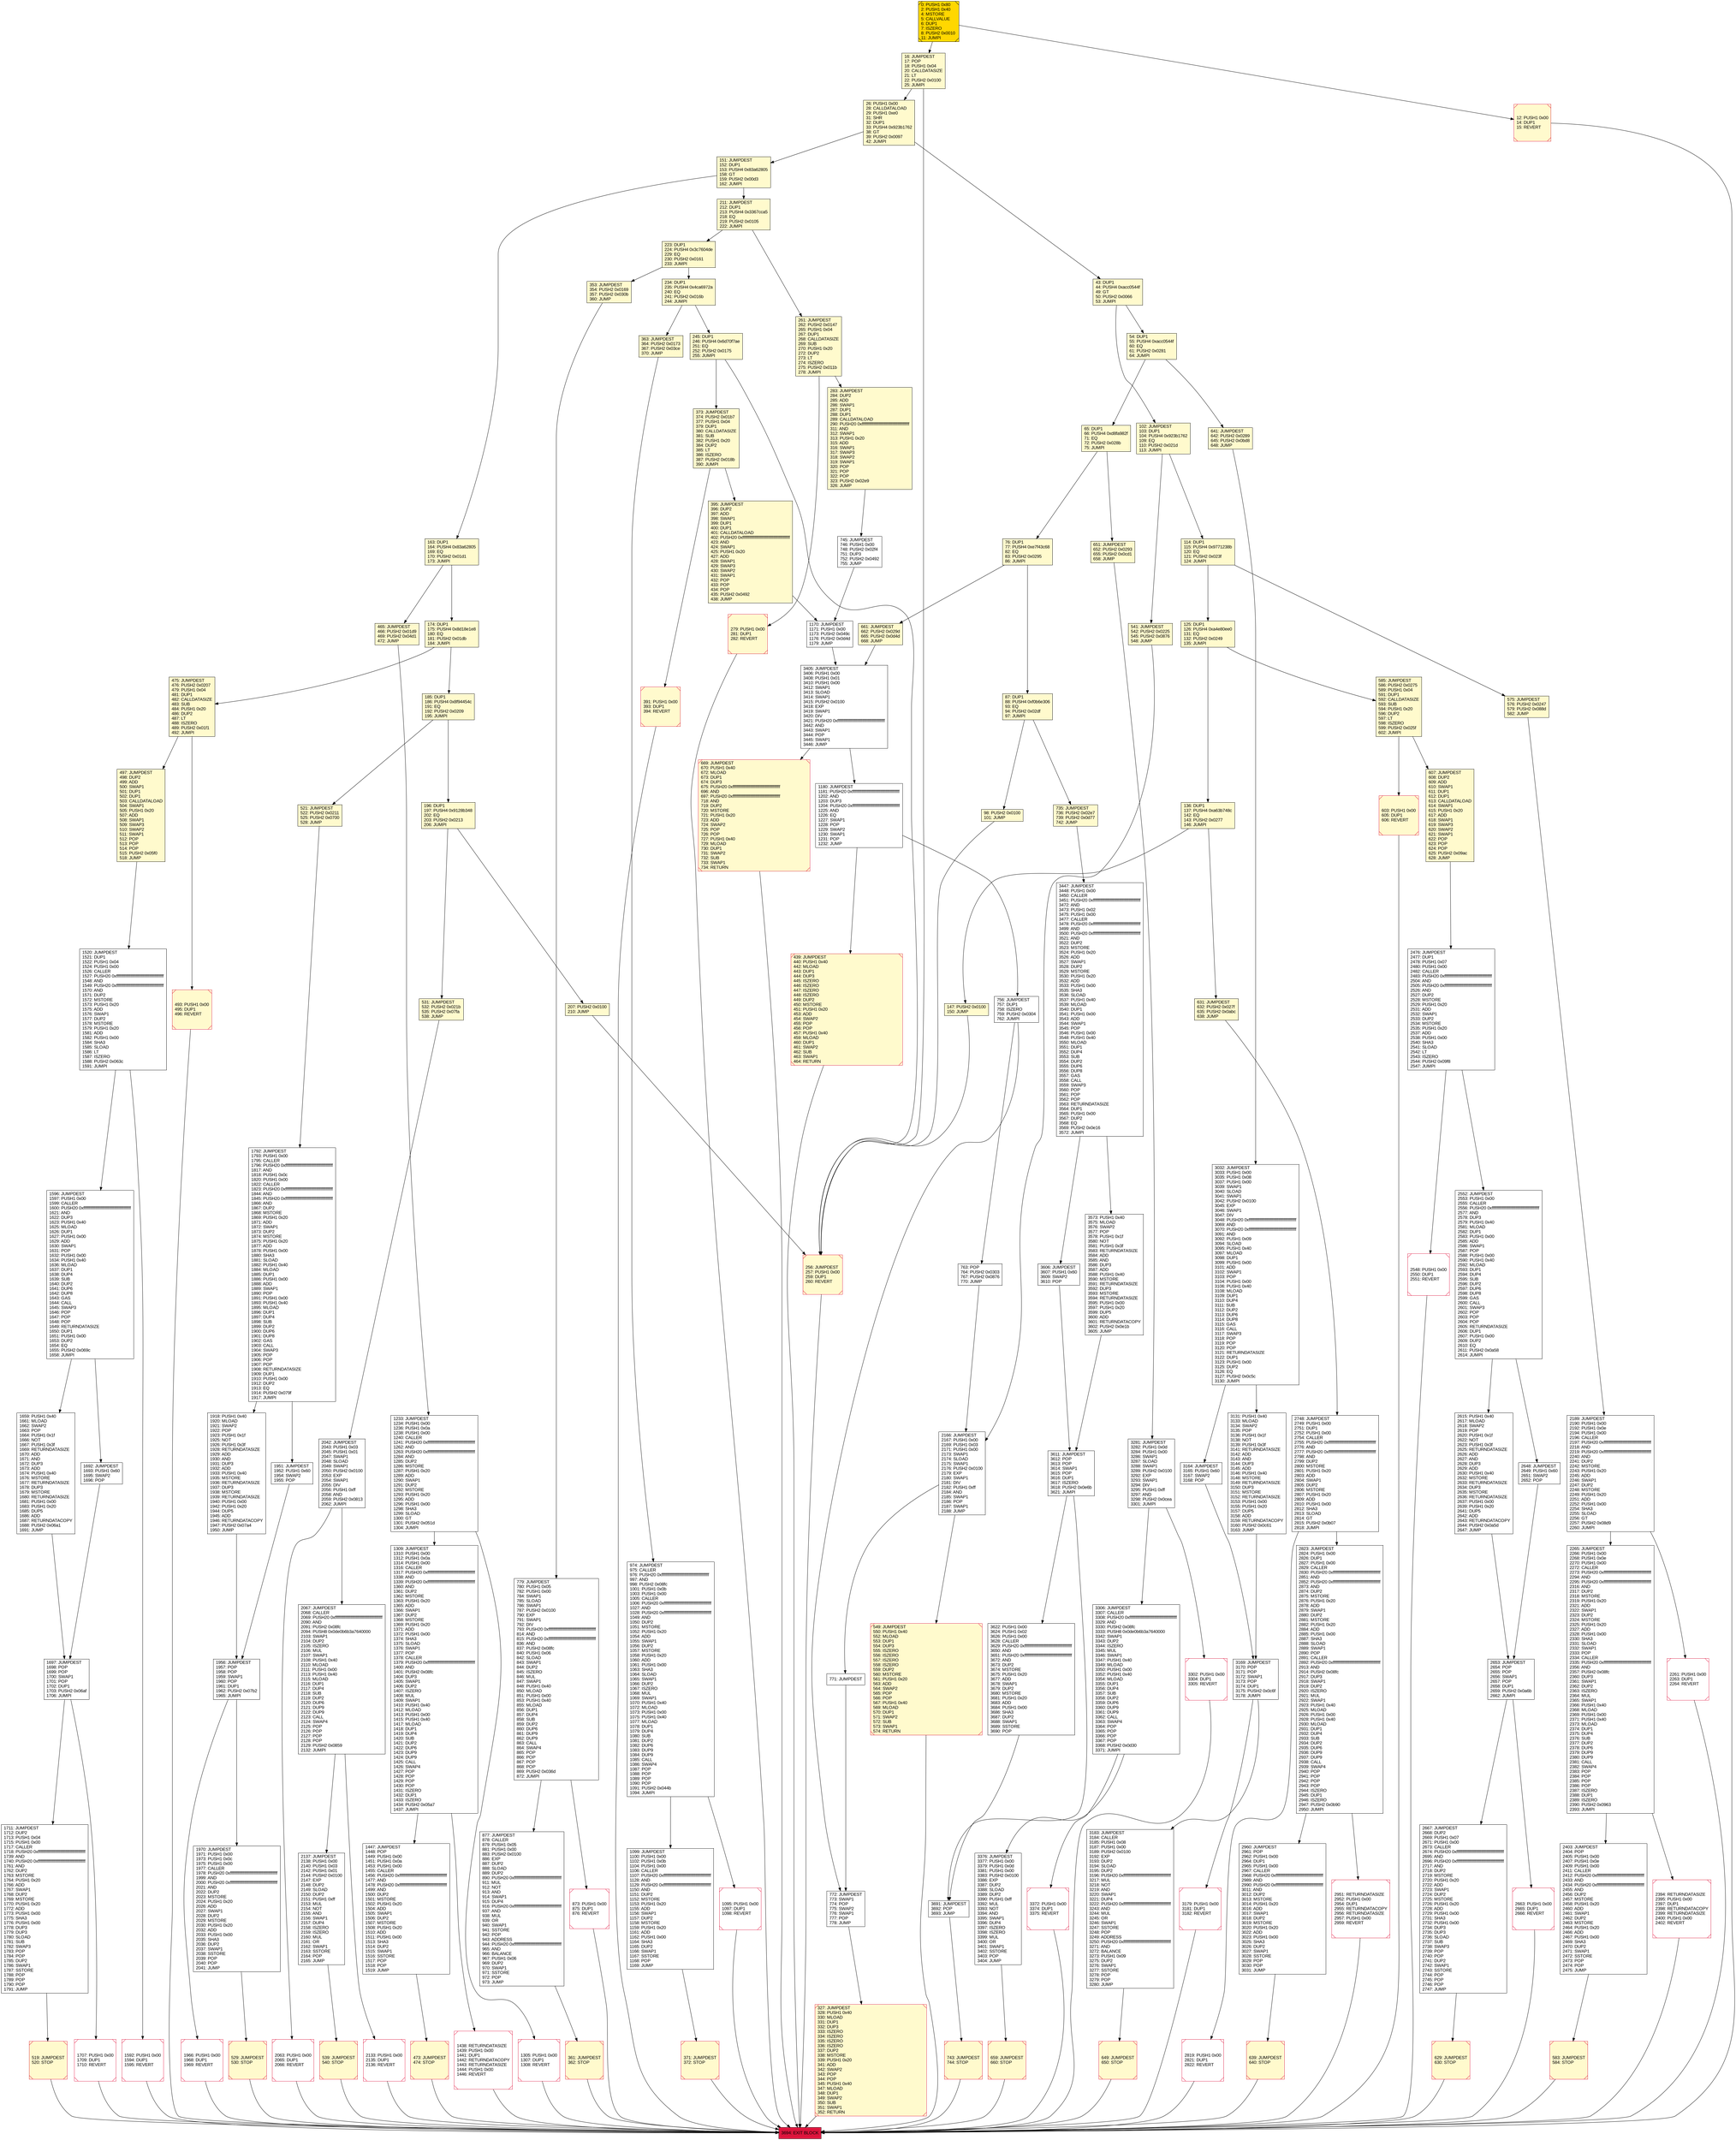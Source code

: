 digraph G {
bgcolor=transparent rankdir=UD;
node [shape=box style=filled color=black fillcolor=white fontname=arial fontcolor=black];
26 [label="26: PUSH1 0x00\l28: CALLDATALOAD\l29: PUSH1 0xe0\l31: SHR\l32: DUP1\l33: PUSH4 0x923b1762\l38: GT\l39: PUSH2 0x0097\l42: JUMPI\l" fillcolor=lemonchiffon ];
256 [label="256: JUMPDEST\l257: PUSH1 0x00\l259: DUP1\l260: REVERT\l" fillcolor=lemonchiffon shape=Msquare color=crimson ];
779 [label="779: JUMPDEST\l780: PUSH1 0x05\l782: PUSH1 0x00\l784: SWAP1\l785: SLOAD\l786: SWAP1\l787: PUSH2 0x0100\l790: EXP\l791: SWAP1\l792: DIV\l793: PUSH20 0xffffffffffffffffffffffffffffffffffffffff\l814: AND\l815: PUSH20 0xffffffffffffffffffffffffffffffffffffffff\l836: AND\l837: PUSH2 0x08fc\l840: PUSH1 0x06\l842: SLOAD\l843: SWAP1\l844: DUP2\l845: ISZERO\l846: MUL\l847: SWAP1\l848: PUSH1 0x40\l850: MLOAD\l851: PUSH1 0x00\l853: PUSH1 0x40\l855: MLOAD\l856: DUP1\l857: DUP4\l858: SUB\l859: DUP2\l860: DUP6\l861: DUP9\l862: DUP9\l863: CALL\l864: SWAP4\l865: POP\l866: POP\l867: POP\l868: POP\l869: PUSH2 0x036d\l872: JUMPI\l" ];
659 [label="659: JUMPDEST\l660: STOP\l" fillcolor=lemonchiffon shape=Msquare color=crimson ];
223 [label="223: DUP1\l224: PUSH4 0x3c7604de\l229: EQ\l230: PUSH2 0x0161\l233: JUMPI\l" fillcolor=lemonchiffon ];
1707 [label="1707: PUSH1 0x00\l1709: DUP1\l1710: REVERT\l" shape=Msquare color=crimson ];
1447 [label="1447: JUMPDEST\l1448: POP\l1449: PUSH1 0x00\l1451: PUSH1 0x0a\l1453: PUSH1 0x00\l1455: CALLER\l1456: PUSH20 0xffffffffffffffffffffffffffffffffffffffff\l1477: AND\l1478: PUSH20 0xffffffffffffffffffffffffffffffffffffffff\l1499: AND\l1500: DUP2\l1501: MSTORE\l1502: PUSH1 0x20\l1504: ADD\l1505: SWAP1\l1506: DUP2\l1507: MSTORE\l1508: PUSH1 0x20\l1510: ADD\l1511: PUSH1 0x00\l1513: SHA3\l1514: DUP2\l1515: SWAP1\l1516: SSTORE\l1517: POP\l1518: POP\l1519: JUMP\l" ];
76 [label="76: DUP1\l77: PUSH4 0xe7f43c68\l82: EQ\l83: PUSH2 0x0295\l86: JUMPI\l" fillcolor=lemonchiffon ];
363 [label="363: JUMPDEST\l364: PUSH2 0x0173\l367: PUSH2 0x03ce\l370: JUMP\l" fillcolor=lemonchiffon ];
1792 [label="1792: JUMPDEST\l1793: PUSH1 0x00\l1795: CALLER\l1796: PUSH20 0xffffffffffffffffffffffffffffffffffffffff\l1817: AND\l1818: PUSH1 0x0c\l1820: PUSH1 0x00\l1822: CALLER\l1823: PUSH20 0xffffffffffffffffffffffffffffffffffffffff\l1844: AND\l1845: PUSH20 0xffffffffffffffffffffffffffffffffffffffff\l1866: AND\l1867: DUP2\l1868: MSTORE\l1869: PUSH1 0x20\l1871: ADD\l1872: SWAP1\l1873: DUP2\l1874: MSTORE\l1875: PUSH1 0x20\l1877: ADD\l1878: PUSH1 0x00\l1880: SHA3\l1881: SLOAD\l1882: PUSH1 0x40\l1884: MLOAD\l1885: DUP1\l1886: PUSH1 0x00\l1888: ADD\l1889: SWAP1\l1890: POP\l1891: PUSH1 0x00\l1893: PUSH1 0x40\l1895: MLOAD\l1896: DUP1\l1897: DUP4\l1898: SUB\l1899: DUP2\l1900: DUP6\l1901: DUP8\l1902: GAS\l1903: CALL\l1904: SWAP3\l1905: POP\l1906: POP\l1907: POP\l1908: RETURNDATASIZE\l1909: DUP1\l1910: PUSH1 0x00\l1912: DUP2\l1913: EQ\l1914: PUSH2 0x079f\l1917: JUMPI\l" ];
1966 [label="1966: PUSH1 0x00\l1968: DUP1\l1969: REVERT\l" shape=Msquare color=crimson ];
207 [label="207: PUSH2 0x0100\l210: JUMP\l" fillcolor=lemonchiffon ];
1697 [label="1697: JUMPDEST\l1698: POP\l1699: POP\l1700: SWAP1\l1701: POP\l1702: DUP1\l1703: PUSH2 0x06af\l1706: JUMPI\l" ];
974 [label="974: JUMPDEST\l975: CALLER\l976: PUSH20 0xffffffffffffffffffffffffffffffffffffffff\l997: AND\l998: PUSH2 0x08fc\l1001: PUSH1 0x0b\l1003: PUSH1 0x00\l1005: CALLER\l1006: PUSH20 0xffffffffffffffffffffffffffffffffffffffff\l1027: AND\l1028: PUSH20 0xffffffffffffffffffffffffffffffffffffffff\l1049: AND\l1050: DUP2\l1051: MSTORE\l1052: PUSH1 0x20\l1054: ADD\l1055: SWAP1\l1056: DUP2\l1057: MSTORE\l1058: PUSH1 0x20\l1060: ADD\l1061: PUSH1 0x00\l1063: SHA3\l1064: SLOAD\l1065: SWAP1\l1066: DUP2\l1067: ISZERO\l1068: MUL\l1069: SWAP1\l1070: PUSH1 0x40\l1072: MLOAD\l1073: PUSH1 0x00\l1075: PUSH1 0x40\l1077: MLOAD\l1078: DUP1\l1079: DUP4\l1080: SUB\l1081: DUP2\l1082: DUP6\l1083: DUP9\l1084: DUP9\l1085: CALL\l1086: SWAP4\l1087: POP\l1088: POP\l1089: POP\l1090: POP\l1091: PUSH2 0x044b\l1094: JUMPI\l" ];
395 [label="395: JUMPDEST\l396: DUP2\l397: ADD\l398: SWAP1\l399: DUP1\l400: DUP1\l401: CALLDATALOAD\l402: PUSH20 0xffffffffffffffffffffffffffffffffffffffff\l423: AND\l424: SWAP1\l425: PUSH1 0x20\l427: ADD\l428: SWAP1\l429: SWAP3\l430: SWAP2\l431: SWAP1\l432: POP\l433: POP\l434: POP\l435: PUSH2 0x0492\l438: JUMP\l" fillcolor=lemonchiffon ];
2067 [label="2067: JUMPDEST\l2068: CALLER\l2069: PUSH20 0xffffffffffffffffffffffffffffffffffffffff\l2090: AND\l2091: PUSH2 0x08fc\l2094: PUSH8 0x0de0b6b3a7640000\l2103: SWAP1\l2104: DUP2\l2105: ISZERO\l2106: MUL\l2107: SWAP1\l2108: PUSH1 0x40\l2110: MLOAD\l2111: PUSH1 0x00\l2113: PUSH1 0x40\l2115: MLOAD\l2116: DUP1\l2117: DUP4\l2118: SUB\l2119: DUP2\l2120: DUP6\l2121: DUP9\l2122: DUP9\l2123: CALL\l2124: SWAP4\l2125: POP\l2126: POP\l2127: POP\l2128: POP\l2129: PUSH2 0x0859\l2132: JUMPI\l" ];
0 [label="0: PUSH1 0x80\l2: PUSH1 0x40\l4: MSTORE\l5: CALLVALUE\l6: DUP1\l7: ISZERO\l8: PUSH2 0x0010\l11: JUMPI\l" fillcolor=lemonchiffon shape=Msquare fillcolor=gold ];
549 [label="549: JUMPDEST\l550: PUSH1 0x40\l552: MLOAD\l553: DUP1\l554: DUP3\l555: ISZERO\l556: ISZERO\l557: ISZERO\l558: ISZERO\l559: DUP2\l560: MSTORE\l561: PUSH1 0x20\l563: ADD\l564: SWAP2\l565: POP\l566: POP\l567: PUSH1 0x40\l569: MLOAD\l570: DUP1\l571: SWAP2\l572: SUB\l573: SWAP1\l574: RETURN\l" fillcolor=lemonchiffon shape=Msquare color=crimson ];
1918 [label="1918: PUSH1 0x40\l1920: MLOAD\l1921: SWAP2\l1922: POP\l1923: PUSH1 0x1f\l1925: NOT\l1926: PUSH1 0x3f\l1928: RETURNDATASIZE\l1929: ADD\l1930: AND\l1931: DUP3\l1932: ADD\l1933: PUSH1 0x40\l1935: MSTORE\l1936: RETURNDATASIZE\l1937: DUP3\l1938: MSTORE\l1939: RETURNDATASIZE\l1940: PUSH1 0x00\l1942: PUSH1 0x20\l1944: DUP5\l1945: ADD\l1946: RETURNDATACOPY\l1947: PUSH2 0x07a4\l1950: JUMP\l" ];
211 [label="211: JUMPDEST\l212: DUP1\l213: PUSH4 0x3367cca5\l218: EQ\l219: PUSH2 0x0105\l222: JUMPI\l" fillcolor=lemonchiffon ];
649 [label="649: JUMPDEST\l650: STOP\l" fillcolor=lemonchiffon shape=Msquare color=crimson ];
1951 [label="1951: JUMPDEST\l1952: PUSH1 0x60\l1954: SWAP2\l1955: POP\l" ];
1170 [label="1170: JUMPDEST\l1171: PUSH1 0x00\l1173: PUSH2 0x049c\l1176: PUSH2 0x0d4d\l1179: JUMP\l" ];
1692 [label="1692: JUMPDEST\l1693: PUSH1 0x60\l1695: SWAP2\l1696: POP\l" ];
3183 [label="3183: JUMPDEST\l3184: CALLER\l3185: PUSH1 0x08\l3187: PUSH1 0x00\l3189: PUSH2 0x0100\l3192: EXP\l3193: DUP2\l3194: SLOAD\l3195: DUP2\l3196: PUSH20 0xffffffffffffffffffffffffffffffffffffffff\l3217: MUL\l3218: NOT\l3219: AND\l3220: SWAP1\l3221: DUP4\l3222: PUSH20 0xffffffffffffffffffffffffffffffffffffffff\l3243: AND\l3244: MUL\l3245: OR\l3246: SWAP1\l3247: SSTORE\l3248: POP\l3249: ADDRESS\l3250: PUSH20 0xffffffffffffffffffffffffffffffffffffffff\l3271: AND\l3272: BALANCE\l3273: PUSH1 0x09\l3275: DUP2\l3276: SWAP1\l3277: SSTORE\l3278: POP\l3279: POP\l3280: JUMP\l" ];
125 [label="125: DUP1\l126: PUSH4 0xa4e80ee0\l131: EQ\l132: PUSH2 0x0249\l135: JUMPI\l" fillcolor=lemonchiffon ];
391 [label="391: PUSH1 0x00\l393: DUP1\l394: REVERT\l" fillcolor=lemonchiffon shape=Msquare color=crimson ];
136 [label="136: DUP1\l137: PUSH4 0xa63b748c\l142: EQ\l143: PUSH2 0x0277\l146: JUMPI\l" fillcolor=lemonchiffon ];
3573 [label="3573: PUSH1 0x40\l3575: MLOAD\l3576: SWAP2\l3577: POP\l3578: PUSH1 0x1f\l3580: NOT\l3581: PUSH1 0x3f\l3583: RETURNDATASIZE\l3584: ADD\l3585: AND\l3586: DUP3\l3587: ADD\l3588: PUSH1 0x40\l3590: MSTORE\l3591: RETURNDATASIZE\l3592: DUP3\l3593: MSTORE\l3594: RETURNDATASIZE\l3595: PUSH1 0x00\l3597: PUSH1 0x20\l3599: DUP5\l3600: ADD\l3601: RETURNDATACOPY\l3602: PUSH2 0x0e1b\l3605: JUMP\l" ];
3032 [label="3032: JUMPDEST\l3033: PUSH1 0x00\l3035: PUSH1 0x08\l3037: PUSH1 0x00\l3039: SWAP1\l3040: SLOAD\l3041: SWAP1\l3042: PUSH2 0x0100\l3045: EXP\l3046: SWAP1\l3047: DIV\l3048: PUSH20 0xffffffffffffffffffffffffffffffffffffffff\l3069: AND\l3070: PUSH20 0xffffffffffffffffffffffffffffffffffffffff\l3091: AND\l3092: PUSH1 0x09\l3094: SLOAD\l3095: PUSH1 0x40\l3097: MLOAD\l3098: DUP1\l3099: PUSH1 0x00\l3101: ADD\l3102: SWAP1\l3103: POP\l3104: PUSH1 0x00\l3106: PUSH1 0x40\l3108: MLOAD\l3109: DUP1\l3110: DUP4\l3111: SUB\l3112: DUP2\l3113: DUP6\l3114: DUP8\l3115: GAS\l3116: CALL\l3117: SWAP3\l3118: POP\l3119: POP\l3120: POP\l3121: RETURNDATASIZE\l3122: DUP1\l3123: PUSH1 0x00\l3125: DUP2\l3126: EQ\l3127: PUSH2 0x0c5c\l3130: JUMPI\l" ];
234 [label="234: DUP1\l235: PUSH4 0x4ca6972a\l240: EQ\l241: PUSH2 0x016b\l244: JUMPI\l" fillcolor=lemonchiffon ];
2748 [label="2748: JUMPDEST\l2749: PUSH1 0x00\l2751: DUP1\l2752: PUSH1 0x00\l2754: CALLER\l2755: PUSH20 0xffffffffffffffffffffffffffffffffffffffff\l2776: AND\l2777: PUSH20 0xffffffffffffffffffffffffffffffffffffffff\l2798: AND\l2799: DUP2\l2800: MSTORE\l2801: PUSH1 0x20\l2803: ADD\l2804: SWAP1\l2805: DUP2\l2806: MSTORE\l2807: PUSH1 0x20\l2809: ADD\l2810: PUSH1 0x00\l2812: SHA3\l2813: SLOAD\l2814: GT\l2815: PUSH2 0x0b07\l2818: JUMPI\l" ];
2189 [label="2189: JUMPDEST\l2190: PUSH1 0x00\l2192: PUSH1 0x0e\l2194: PUSH1 0x00\l2196: CALLER\l2197: PUSH20 0xffffffffffffffffffffffffffffffffffffffff\l2218: AND\l2219: PUSH20 0xffffffffffffffffffffffffffffffffffffffff\l2240: AND\l2241: DUP2\l2242: MSTORE\l2243: PUSH1 0x20\l2245: ADD\l2246: SWAP1\l2247: DUP2\l2248: MSTORE\l2249: PUSH1 0x20\l2251: ADD\l2252: PUSH1 0x00\l2254: SHA3\l2255: SLOAD\l2256: GT\l2257: PUSH2 0x08d9\l2260: JUMPI\l" ];
353 [label="353: JUMPDEST\l354: PUSH2 0x0169\l357: PUSH2 0x030b\l360: JUMP\l" fillcolor=lemonchiffon ];
877 [label="877: JUMPDEST\l878: CALLER\l879: PUSH1 0x05\l881: PUSH1 0x00\l883: PUSH2 0x0100\l886: EXP\l887: DUP2\l888: SLOAD\l889: DUP2\l890: PUSH20 0xffffffffffffffffffffffffffffffffffffffff\l911: MUL\l912: NOT\l913: AND\l914: SWAP1\l915: DUP4\l916: PUSH20 0xffffffffffffffffffffffffffffffffffffffff\l937: AND\l938: MUL\l939: OR\l940: SWAP1\l941: SSTORE\l942: POP\l943: ADDRESS\l944: PUSH20 0xffffffffffffffffffffffffffffffffffffffff\l965: AND\l966: BALANCE\l967: PUSH1 0x06\l969: DUP2\l970: SWAP1\l971: SSTORE\l972: POP\l973: JUMP\l" ];
2394 [label="2394: RETURNDATASIZE\l2395: PUSH1 0x00\l2397: DUP1\l2398: RETURNDATACOPY\l2399: RETURNDATASIZE\l2400: PUSH1 0x00\l2402: REVERT\l" shape=Msquare color=crimson ];
521 [label="521: JUMPDEST\l522: PUSH2 0x0211\l525: PUSH2 0x0700\l528: JUMP\l" fillcolor=lemonchiffon ];
1711 [label="1711: JUMPDEST\l1712: DUP2\l1713: PUSH1 0x04\l1715: PUSH1 0x00\l1717: CALLER\l1718: PUSH20 0xffffffffffffffffffffffffffffffffffffffff\l1739: AND\l1740: PUSH20 0xffffffffffffffffffffffffffffffffffffffff\l1761: AND\l1762: DUP2\l1763: MSTORE\l1764: PUSH1 0x20\l1766: ADD\l1767: SWAP1\l1768: DUP2\l1769: MSTORE\l1770: PUSH1 0x20\l1772: ADD\l1773: PUSH1 0x00\l1775: SHA3\l1776: PUSH1 0x00\l1778: DUP3\l1779: DUP3\l1780: SLOAD\l1781: SUB\l1782: SWAP3\l1783: POP\l1784: POP\l1785: DUP2\l1786: SWAP1\l1787: SSTORE\l1788: POP\l1789: POP\l1790: POP\l1791: JUMP\l" ];
3302 [label="3302: PUSH1 0x00\l3304: DUP1\l3305: REVERT\l" shape=Msquare color=crimson ];
1180 [label="1180: JUMPDEST\l1181: PUSH20 0xffffffffffffffffffffffffffffffffffffffff\l1202: AND\l1203: DUP3\l1204: PUSH20 0xffffffffffffffffffffffffffffffffffffffff\l1225: AND\l1226: EQ\l1227: SWAP1\l1228: POP\l1229: SWAP2\l1230: SWAP1\l1231: POP\l1232: JUMP\l" ];
475 [label="475: JUMPDEST\l476: PUSH2 0x0207\l479: PUSH1 0x04\l481: DUP1\l482: CALLDATASIZE\l483: SUB\l484: PUSH1 0x20\l486: DUP2\l487: LT\l488: ISZERO\l489: PUSH2 0x01f1\l492: JUMPI\l" fillcolor=lemonchiffon ];
1596 [label="1596: JUMPDEST\l1597: PUSH1 0x00\l1599: CALLER\l1600: PUSH20 0xffffffffffffffffffffffffffffffffffffffff\l1621: AND\l1622: DUP3\l1623: PUSH1 0x40\l1625: MLOAD\l1626: DUP1\l1627: PUSH1 0x00\l1629: ADD\l1630: SWAP1\l1631: POP\l1632: PUSH1 0x00\l1634: PUSH1 0x40\l1636: MLOAD\l1637: DUP1\l1638: DUP4\l1639: SUB\l1640: DUP2\l1641: DUP6\l1642: DUP8\l1643: GAS\l1644: CALL\l1645: SWAP3\l1646: POP\l1647: POP\l1648: POP\l1649: RETURNDATASIZE\l1650: DUP1\l1651: PUSH1 0x00\l1653: DUP2\l1654: EQ\l1655: PUSH2 0x069c\l1658: JUMPI\l" ];
2042 [label="2042: JUMPDEST\l2043: PUSH1 0x03\l2045: PUSH1 0x01\l2047: SWAP1\l2048: SLOAD\l2049: SWAP1\l2050: PUSH2 0x0100\l2053: EXP\l2054: SWAP1\l2055: DIV\l2056: PUSH1 0xff\l2058: AND\l2059: PUSH2 0x0813\l2062: JUMPI\l" ];
1956 [label="1956: JUMPDEST\l1957: POP\l1958: POP\l1959: SWAP1\l1960: POP\l1961: DUP1\l1962: PUSH2 0x07b2\l1965: JUMPI\l" ];
147 [label="147: PUSH2 0x0100\l150: JUMP\l" fillcolor=lemonchiffon ];
493 [label="493: PUSH1 0x00\l495: DUP1\l496: REVERT\l" fillcolor=lemonchiffon shape=Msquare color=crimson ];
3691 [label="3691: JUMPDEST\l3692: POP\l3693: JUMP\l" ];
585 [label="585: JUMPDEST\l586: PUSH2 0x0275\l589: PUSH1 0x04\l591: DUP1\l592: CALLDATASIZE\l593: SUB\l594: PUSH1 0x20\l596: DUP2\l597: LT\l598: ISZERO\l599: PUSH2 0x025f\l602: JUMPI\l" fillcolor=lemonchiffon ];
473 [label="473: JUMPDEST\l474: STOP\l" fillcolor=lemonchiffon shape=Msquare color=crimson ];
1659 [label="1659: PUSH1 0x40\l1661: MLOAD\l1662: SWAP2\l1663: POP\l1664: PUSH1 0x1f\l1666: NOT\l1667: PUSH1 0x3f\l1669: RETURNDATASIZE\l1670: ADD\l1671: AND\l1672: DUP3\l1673: ADD\l1674: PUSH1 0x40\l1676: MSTORE\l1677: RETURNDATASIZE\l1678: DUP3\l1679: MSTORE\l1680: RETURNDATASIZE\l1681: PUSH1 0x00\l1683: PUSH1 0x20\l1685: DUP5\l1686: ADD\l1687: RETURNDATACOPY\l1688: PUSH2 0x06a1\l1691: JUMP\l" ];
531 [label="531: JUMPDEST\l532: PUSH2 0x021b\l535: PUSH2 0x07fa\l538: JUMP\l" fillcolor=lemonchiffon ];
2823 [label="2823: JUMPDEST\l2824: PUSH1 0x00\l2826: DUP1\l2827: PUSH1 0x00\l2829: CALLER\l2830: PUSH20 0xffffffffffffffffffffffffffffffffffffffff\l2851: AND\l2852: PUSH20 0xffffffffffffffffffffffffffffffffffffffff\l2873: AND\l2874: DUP2\l2875: MSTORE\l2876: PUSH1 0x20\l2878: ADD\l2879: SWAP1\l2880: DUP2\l2881: MSTORE\l2882: PUSH1 0x20\l2884: ADD\l2885: PUSH1 0x00\l2887: SHA3\l2888: SLOAD\l2889: SWAP1\l2890: POP\l2891: CALLER\l2892: PUSH20 0xffffffffffffffffffffffffffffffffffffffff\l2913: AND\l2914: PUSH2 0x08fc\l2917: DUP3\l2918: SWAP1\l2919: DUP2\l2920: ISZERO\l2921: MUL\l2922: SWAP1\l2923: PUSH1 0x40\l2925: MLOAD\l2926: PUSH1 0x00\l2928: PUSH1 0x40\l2930: MLOAD\l2931: DUP1\l2932: DUP4\l2933: SUB\l2934: DUP2\l2935: DUP6\l2936: DUP9\l2937: DUP9\l2938: CALL\l2939: SWAP4\l2940: POP\l2941: POP\l2942: POP\l2943: POP\l2944: ISZERO\l2945: DUP1\l2946: ISZERO\l2947: PUSH2 0x0b90\l2950: JUMPI\l" ];
651 [label="651: JUMPDEST\l652: PUSH2 0x0293\l655: PUSH2 0x0cd1\l658: JUMP\l" fillcolor=lemonchiffon ];
2548 [label="2548: PUSH1 0x00\l2550: DUP1\l2551: REVERT\l" shape=Msquare color=crimson ];
2552 [label="2552: JUMPDEST\l2553: PUSH1 0x00\l2555: CALLER\l2556: PUSH20 0xffffffffffffffffffffffffffffffffffffffff\l2577: AND\l2578: DUP3\l2579: PUSH1 0x40\l2581: MLOAD\l2582: DUP1\l2583: PUSH1 0x00\l2585: ADD\l2586: SWAP1\l2587: POP\l2588: PUSH1 0x00\l2590: PUSH1 0x40\l2592: MLOAD\l2593: DUP1\l2594: DUP4\l2595: SUB\l2596: DUP2\l2597: DUP6\l2598: DUP8\l2599: GAS\l2600: CALL\l2601: SWAP3\l2602: POP\l2603: POP\l2604: POP\l2605: RETURNDATASIZE\l2606: DUP1\l2607: PUSH1 0x00\l2609: DUP2\l2610: EQ\l2611: PUSH2 0x0a58\l2614: JUMPI\l" ];
3447 [label="3447: JUMPDEST\l3448: PUSH1 0x00\l3450: CALLER\l3451: PUSH20 0xffffffffffffffffffffffffffffffffffffffff\l3472: AND\l3473: PUSH1 0x02\l3475: PUSH1 0x00\l3477: CALLER\l3478: PUSH20 0xffffffffffffffffffffffffffffffffffffffff\l3499: AND\l3500: PUSH20 0xffffffffffffffffffffffffffffffffffffffff\l3521: AND\l3522: DUP2\l3523: MSTORE\l3524: PUSH1 0x20\l3526: ADD\l3527: SWAP1\l3528: DUP2\l3529: MSTORE\l3530: PUSH1 0x20\l3532: ADD\l3533: PUSH1 0x00\l3535: SHA3\l3536: SLOAD\l3537: PUSH1 0x40\l3539: MLOAD\l3540: DUP1\l3541: PUSH1 0x00\l3543: ADD\l3544: SWAP1\l3545: POP\l3546: PUSH1 0x00\l3548: PUSH1 0x40\l3550: MLOAD\l3551: DUP1\l3552: DUP4\l3553: SUB\l3554: DUP2\l3555: DUP6\l3556: DUP8\l3557: GAS\l3558: CALL\l3559: SWAP3\l3560: POP\l3561: POP\l3562: POP\l3563: RETURNDATASIZE\l3564: DUP1\l3565: PUSH1 0x00\l3567: DUP2\l3568: EQ\l3569: PUSH2 0x0e16\l3572: JUMPI\l" ];
185 [label="185: DUP1\l186: PUSH4 0x8f94454c\l191: EQ\l192: PUSH2 0x0209\l195: JUMPI\l" fillcolor=lemonchiffon ];
2960 [label="2960: JUMPDEST\l2961: POP\l2962: PUSH1 0x00\l2964: DUP1\l2965: PUSH1 0x00\l2967: CALLER\l2968: PUSH20 0xffffffffffffffffffffffffffffffffffffffff\l2989: AND\l2990: PUSH20 0xffffffffffffffffffffffffffffffffffffffff\l3011: AND\l3012: DUP2\l3013: MSTORE\l3014: PUSH1 0x20\l3016: ADD\l3017: SWAP1\l3018: DUP2\l3019: MSTORE\l3020: PUSH1 0x20\l3022: ADD\l3023: PUSH1 0x00\l3025: SHA3\l3026: DUP2\l3027: SWAP1\l3028: SSTORE\l3029: POP\l3030: POP\l3031: JUMP\l" ];
2265 [label="2265: JUMPDEST\l2266: PUSH1 0x00\l2268: PUSH1 0x0e\l2270: PUSH1 0x00\l2272: CALLER\l2273: PUSH20 0xffffffffffffffffffffffffffffffffffffffff\l2294: AND\l2295: PUSH20 0xffffffffffffffffffffffffffffffffffffffff\l2316: AND\l2317: DUP2\l2318: MSTORE\l2319: PUSH1 0x20\l2321: ADD\l2322: SWAP1\l2323: DUP2\l2324: MSTORE\l2325: PUSH1 0x20\l2327: ADD\l2328: PUSH1 0x00\l2330: SHA3\l2331: SLOAD\l2332: SWAP1\l2333: POP\l2334: CALLER\l2335: PUSH20 0xffffffffffffffffffffffffffffffffffffffff\l2356: AND\l2357: PUSH2 0x08fc\l2360: DUP3\l2361: SWAP1\l2362: DUP2\l2363: ISZERO\l2364: MUL\l2365: SWAP1\l2366: PUSH1 0x40\l2368: MLOAD\l2369: PUSH1 0x00\l2371: PUSH1 0x40\l2373: MLOAD\l2374: DUP1\l2375: DUP4\l2376: SUB\l2377: DUP2\l2378: DUP6\l2379: DUP9\l2380: DUP9\l2381: CALL\l2382: SWAP4\l2383: POP\l2384: POP\l2385: POP\l2386: POP\l2387: ISZERO\l2388: DUP1\l2389: ISZERO\l2390: PUSH2 0x0963\l2393: JUMPI\l" ];
3611 [label="3611: JUMPDEST\l3612: POP\l3613: POP\l3614: SWAP1\l3615: POP\l3616: DUP1\l3617: ISZERO\l3618: PUSH2 0x0e6b\l3621: JUMPI\l" ];
196 [label="196: DUP1\l197: PUSH4 0x9128b348\l202: EQ\l203: PUSH2 0x0213\l206: JUMPI\l" fillcolor=lemonchiffon ];
3169 [label="3169: JUMPDEST\l3170: POP\l3171: POP\l3172: SWAP1\l3173: POP\l3174: DUP1\l3175: PUSH2 0x0c6f\l3178: JUMPI\l" ];
3694 [label="3694: EXIT BLOCK\l" fillcolor=crimson ];
114 [label="114: DUP1\l115: PUSH4 0x9771238b\l120: EQ\l121: PUSH2 0x023f\l124: JUMPI\l" fillcolor=lemonchiffon ];
2653 [label="2653: JUMPDEST\l2654: POP\l2655: POP\l2656: SWAP1\l2657: POP\l2658: DUP1\l2659: PUSH2 0x0a6b\l2662: JUMPI\l" ];
2476 [label="2476: JUMPDEST\l2477: DUP1\l2478: PUSH1 0x07\l2480: PUSH1 0x00\l2482: CALLER\l2483: PUSH20 0xffffffffffffffffffffffffffffffffffffffff\l2504: AND\l2505: PUSH20 0xffffffffffffffffffffffffffffffffffffffff\l2526: AND\l2527: DUP2\l2528: MSTORE\l2529: PUSH1 0x20\l2531: ADD\l2532: SWAP1\l2533: DUP2\l2534: MSTORE\l2535: PUSH1 0x20\l2537: ADD\l2538: PUSH1 0x00\l2540: SHA3\l2541: SLOAD\l2542: LT\l2543: ISZERO\l2544: PUSH2 0x09f8\l2547: JUMPI\l" ];
743 [label="743: JUMPDEST\l744: STOP\l" fillcolor=lemonchiffon shape=Msquare color=crimson ];
283 [label="283: JUMPDEST\l284: DUP2\l285: ADD\l286: SWAP1\l287: DUP1\l288: DUP1\l289: CALLDATALOAD\l290: PUSH20 0xffffffffffffffffffffffffffffffffffffffff\l311: AND\l312: SWAP1\l313: PUSH1 0x20\l315: ADD\l316: SWAP1\l317: SWAP3\l318: SWAP2\l319: SWAP1\l320: POP\l321: POP\l322: POP\l323: PUSH2 0x02e9\l326: JUMP\l" fillcolor=lemonchiffon ];
2261 [label="2261: PUSH1 0x00\l2263: DUP1\l2264: REVERT\l" shape=Msquare color=crimson ];
2166 [label="2166: JUMPDEST\l2167: PUSH1 0x00\l2169: PUSH1 0x03\l2171: PUSH1 0x00\l2173: SWAP1\l2174: SLOAD\l2175: SWAP1\l2176: PUSH2 0x0100\l2179: EXP\l2180: SWAP1\l2181: DIV\l2182: PUSH1 0xff\l2184: AND\l2185: SWAP1\l2186: POP\l2187: SWAP1\l2188: JUMP\l" ];
735 [label="735: JUMPDEST\l736: PUSH2 0x02e7\l739: PUSH2 0x0d77\l742: JUMP\l" fillcolor=lemonchiffon ];
327 [label="327: JUMPDEST\l328: PUSH1 0x40\l330: MLOAD\l331: DUP1\l332: DUP3\l333: ISZERO\l334: ISZERO\l335: ISZERO\l336: ISZERO\l337: DUP2\l338: MSTORE\l339: PUSH1 0x20\l341: ADD\l342: SWAP2\l343: POP\l344: POP\l345: PUSH1 0x40\l347: MLOAD\l348: DUP1\l349: SWAP2\l350: SUB\l351: SWAP1\l352: RETURN\l" fillcolor=lemonchiffon shape=Msquare color=crimson ];
1233 [label="1233: JUMPDEST\l1234: PUSH1 0x00\l1236: PUSH1 0x0a\l1238: PUSH1 0x00\l1240: CALLER\l1241: PUSH20 0xffffffffffffffffffffffffffffffffffffffff\l1262: AND\l1263: PUSH20 0xffffffffffffffffffffffffffffffffffffffff\l1284: AND\l1285: DUP2\l1286: MSTORE\l1287: PUSH1 0x20\l1289: ADD\l1290: SWAP1\l1291: DUP2\l1292: MSTORE\l1293: PUSH1 0x20\l1295: ADD\l1296: PUSH1 0x00\l1298: SHA3\l1299: SLOAD\l1300: GT\l1301: PUSH2 0x051d\l1304: JUMPI\l" ];
16 [label="16: JUMPDEST\l17: POP\l18: PUSH1 0x04\l20: CALLDATASIZE\l21: LT\l22: PUSH2 0x0100\l25: JUMPI\l" fillcolor=lemonchiffon ];
541 [label="541: JUMPDEST\l542: PUSH2 0x0225\l545: PUSH2 0x0876\l548: JUMP\l" fillcolor=lemonchiffon ];
745 [label="745: JUMPDEST\l746: PUSH1 0x00\l748: PUSH2 0x02f4\l751: DUP3\l752: PUSH2 0x0492\l755: JUMP\l" ];
529 [label="529: JUMPDEST\l530: STOP\l" fillcolor=lemonchiffon shape=Msquare color=crimson ];
1438 [label="1438: RETURNDATASIZE\l1439: PUSH1 0x00\l1441: DUP1\l1442: RETURNDATACOPY\l1443: RETURNDATASIZE\l1444: PUSH1 0x00\l1446: REVERT\l" shape=Msquare color=crimson ];
2667 [label="2667: JUMPDEST\l2668: DUP2\l2669: PUSH1 0x07\l2671: PUSH1 0x00\l2673: CALLER\l2674: PUSH20 0xffffffffffffffffffffffffffffffffffffffff\l2695: AND\l2696: PUSH20 0xffffffffffffffffffffffffffffffffffffffff\l2717: AND\l2718: DUP2\l2719: MSTORE\l2720: PUSH1 0x20\l2722: ADD\l2723: SWAP1\l2724: DUP2\l2725: MSTORE\l2726: PUSH1 0x20\l2728: ADD\l2729: PUSH1 0x00\l2731: SHA3\l2732: PUSH1 0x00\l2734: DUP3\l2735: DUP3\l2736: SLOAD\l2737: SUB\l2738: SWAP3\l2739: POP\l2740: POP\l2741: DUP2\l2742: SWAP1\l2743: SSTORE\l2744: POP\l2745: POP\l2746: POP\l2747: JUMP\l" ];
439 [label="439: JUMPDEST\l440: PUSH1 0x40\l442: MLOAD\l443: DUP1\l444: DUP3\l445: ISZERO\l446: ISZERO\l447: ISZERO\l448: ISZERO\l449: DUP2\l450: MSTORE\l451: PUSH1 0x20\l453: ADD\l454: SWAP2\l455: POP\l456: POP\l457: PUSH1 0x40\l459: MLOAD\l460: DUP1\l461: SWAP2\l462: SUB\l463: SWAP1\l464: RETURN\l" fillcolor=lemonchiffon shape=Msquare color=crimson ];
3405 [label="3405: JUMPDEST\l3406: PUSH1 0x00\l3408: PUSH1 0x01\l3410: PUSH1 0x00\l3412: SWAP1\l3413: SLOAD\l3414: SWAP1\l3415: PUSH2 0x0100\l3418: EXP\l3419: SWAP1\l3420: DIV\l3421: PUSH20 0xffffffffffffffffffffffffffffffffffffffff\l3442: AND\l3443: SWAP1\l3444: POP\l3445: SWAP1\l3446: JUMP\l" ];
3372 [label="3372: PUSH1 0x00\l3374: DUP1\l3375: REVERT\l" shape=Msquare color=crimson ];
641 [label="641: JUMPDEST\l642: PUSH2 0x0289\l645: PUSH2 0x0bd8\l648: JUMP\l" fillcolor=lemonchiffon ];
539 [label="539: JUMPDEST\l540: STOP\l" fillcolor=lemonchiffon shape=Msquare color=crimson ];
756 [label="756: JUMPDEST\l757: DUP1\l758: ISZERO\l759: PUSH2 0x0304\l762: JUMPI\l" ];
607 [label="607: JUMPDEST\l608: DUP2\l609: ADD\l610: SWAP1\l611: DUP1\l612: DUP1\l613: CALLDATALOAD\l614: SWAP1\l615: PUSH1 0x20\l617: ADD\l618: SWAP1\l619: SWAP3\l620: SWAP2\l621: SWAP1\l622: POP\l623: POP\l624: POP\l625: PUSH2 0x09ac\l628: JUMP\l" fillcolor=lemonchiffon ];
65 [label="65: DUP1\l66: PUSH4 0xd8fa982f\l71: EQ\l72: PUSH2 0x028b\l75: JUMPI\l" fillcolor=lemonchiffon ];
519 [label="519: JUMPDEST\l520: STOP\l" fillcolor=lemonchiffon shape=Msquare color=crimson ];
373 [label="373: JUMPDEST\l374: PUSH2 0x01b7\l377: PUSH1 0x04\l379: DUP1\l380: CALLDATASIZE\l381: SUB\l382: PUSH1 0x20\l384: DUP2\l385: LT\l386: ISZERO\l387: PUSH2 0x018b\l390: JUMPI\l" fillcolor=lemonchiffon ];
3606 [label="3606: JUMPDEST\l3607: PUSH1 0x60\l3609: SWAP2\l3610: POP\l" ];
1592 [label="1592: PUSH1 0x00\l1594: DUP1\l1595: REVERT\l" shape=Msquare color=crimson ];
2951 [label="2951: RETURNDATASIZE\l2952: PUSH1 0x00\l2954: DUP1\l2955: RETURNDATACOPY\l2956: RETURNDATASIZE\l2957: PUSH1 0x00\l2959: REVERT\l" shape=Msquare color=crimson ];
163 [label="163: DUP1\l164: PUSH4 0x83a62805\l169: EQ\l170: PUSH2 0x01d1\l173: JUMPI\l" fillcolor=lemonchiffon ];
2819 [label="2819: PUSH1 0x00\l2821: DUP1\l2822: REVERT\l" shape=Msquare color=crimson ];
3376 [label="3376: JUMPDEST\l3377: PUSH1 0x00\l3379: PUSH1 0x0d\l3381: PUSH1 0x00\l3383: PUSH2 0x0100\l3386: EXP\l3387: DUP2\l3388: SLOAD\l3389: DUP2\l3390: PUSH1 0xff\l3392: MUL\l3393: NOT\l3394: AND\l3395: SWAP1\l3396: DUP4\l3397: ISZERO\l3398: ISZERO\l3399: MUL\l3400: OR\l3401: SWAP1\l3402: SSTORE\l3403: POP\l3404: JUMP\l" ];
2615 [label="2615: PUSH1 0x40\l2617: MLOAD\l2618: SWAP2\l2619: POP\l2620: PUSH1 0x1f\l2622: NOT\l2623: PUSH1 0x3f\l2625: RETURNDATASIZE\l2626: ADD\l2627: AND\l2628: DUP3\l2629: ADD\l2630: PUSH1 0x40\l2632: MSTORE\l2633: RETURNDATASIZE\l2634: DUP3\l2635: MSTORE\l2636: RETURNDATASIZE\l2637: PUSH1 0x00\l2639: PUSH1 0x20\l2641: DUP5\l2642: ADD\l2643: RETURNDATACOPY\l2644: PUSH2 0x0a5d\l2647: JUMP\l" ];
2137 [label="2137: JUMPDEST\l2138: PUSH1 0x00\l2140: PUSH1 0x03\l2142: PUSH1 0x01\l2144: PUSH2 0x0100\l2147: EXP\l2148: DUP2\l2149: SLOAD\l2150: DUP2\l2151: PUSH1 0xff\l2153: MUL\l2154: NOT\l2155: AND\l2156: SWAP1\l2157: DUP4\l2158: ISZERO\l2159: ISZERO\l2160: MUL\l2161: OR\l2162: SWAP1\l2163: SSTORE\l2164: POP\l2165: JUMP\l" ];
1520 [label="1520: JUMPDEST\l1521: DUP1\l1522: PUSH1 0x04\l1524: PUSH1 0x00\l1526: CALLER\l1527: PUSH20 0xffffffffffffffffffffffffffffffffffffffff\l1548: AND\l1549: PUSH20 0xffffffffffffffffffffffffffffffffffffffff\l1570: AND\l1571: DUP2\l1572: MSTORE\l1573: PUSH1 0x20\l1575: ADD\l1576: SWAP1\l1577: DUP2\l1578: MSTORE\l1579: PUSH1 0x20\l1581: ADD\l1582: PUSH1 0x00\l1584: SHA3\l1585: SLOAD\l1586: LT\l1587: ISZERO\l1588: PUSH2 0x063c\l1591: JUMPI\l" ];
151 [label="151: JUMPDEST\l152: DUP1\l153: PUSH4 0x83a62805\l158: GT\l159: PUSH2 0x00d3\l162: JUMPI\l" fillcolor=lemonchiffon ];
12 [label="12: PUSH1 0x00\l14: DUP1\l15: REVERT\l" fillcolor=lemonchiffon shape=Msquare color=crimson ];
497 [label="497: JUMPDEST\l498: DUP2\l499: ADD\l500: SWAP1\l501: DUP1\l502: DUP1\l503: CALLDATALOAD\l504: SWAP1\l505: PUSH1 0x20\l507: ADD\l508: SWAP1\l509: SWAP3\l510: SWAP2\l511: SWAP1\l512: POP\l513: POP\l514: POP\l515: PUSH2 0x05f0\l518: JUMP\l" fillcolor=lemonchiffon ];
2063 [label="2063: PUSH1 0x00\l2065: DUP1\l2066: REVERT\l" shape=Msquare color=crimson ];
772 [label="772: JUMPDEST\l773: SWAP1\l774: POP\l775: SWAP2\l776: SWAP1\l777: POP\l778: JUMP\l" ];
661 [label="661: JUMPDEST\l662: PUSH2 0x029d\l665: PUSH2 0x0d4d\l668: JUMP\l" fillcolor=lemonchiffon ];
2403 [label="2403: JUMPDEST\l2404: POP\l2405: PUSH1 0x00\l2407: PUSH1 0x0e\l2409: PUSH1 0x00\l2411: CALLER\l2412: PUSH20 0xffffffffffffffffffffffffffffffffffffffff\l2433: AND\l2434: PUSH20 0xffffffffffffffffffffffffffffffffffffffff\l2455: AND\l2456: DUP2\l2457: MSTORE\l2458: PUSH1 0x20\l2460: ADD\l2461: SWAP1\l2462: DUP2\l2463: MSTORE\l2464: PUSH1 0x20\l2466: ADD\l2467: PUSH1 0x00\l2469: SHA3\l2470: DUP2\l2471: SWAP1\l2472: SSTORE\l2473: POP\l2474: POP\l2475: JUMP\l" ];
279 [label="279: PUSH1 0x00\l281: DUP1\l282: REVERT\l" fillcolor=lemonchiffon shape=Msquare color=crimson ];
1305 [label="1305: PUSH1 0x00\l1307: DUP1\l1308: REVERT\l" shape=Msquare color=crimson ];
98 [label="98: PUSH2 0x0100\l101: JUMP\l" fillcolor=lemonchiffon ];
87 [label="87: DUP1\l88: PUSH4 0xf0b6e306\l93: EQ\l94: PUSH2 0x02df\l97: JUMPI\l" fillcolor=lemonchiffon ];
1309 [label="1309: JUMPDEST\l1310: PUSH1 0x00\l1312: PUSH1 0x0a\l1314: PUSH1 0x00\l1316: CALLER\l1317: PUSH20 0xffffffffffffffffffffffffffffffffffffffff\l1338: AND\l1339: PUSH20 0xffffffffffffffffffffffffffffffffffffffff\l1360: AND\l1361: DUP2\l1362: MSTORE\l1363: PUSH1 0x20\l1365: ADD\l1366: SWAP1\l1367: DUP2\l1368: MSTORE\l1369: PUSH1 0x20\l1371: ADD\l1372: PUSH1 0x00\l1374: SHA3\l1375: SLOAD\l1376: SWAP1\l1377: POP\l1378: CALLER\l1379: PUSH20 0xffffffffffffffffffffffffffffffffffffffff\l1400: AND\l1401: PUSH2 0x08fc\l1404: DUP3\l1405: SWAP1\l1406: DUP2\l1407: ISZERO\l1408: MUL\l1409: SWAP1\l1410: PUSH1 0x40\l1412: MLOAD\l1413: PUSH1 0x00\l1415: PUSH1 0x40\l1417: MLOAD\l1418: DUP1\l1419: DUP4\l1420: SUB\l1421: DUP2\l1422: DUP6\l1423: DUP9\l1424: DUP9\l1425: CALL\l1426: SWAP4\l1427: POP\l1428: POP\l1429: POP\l1430: POP\l1431: ISZERO\l1432: DUP1\l1433: ISZERO\l1434: PUSH2 0x05a7\l1437: JUMPI\l" ];
631 [label="631: JUMPDEST\l632: PUSH2 0x027f\l635: PUSH2 0x0abc\l638: JUMP\l" fillcolor=lemonchiffon ];
261 [label="261: JUMPDEST\l262: PUSH2 0x0147\l265: PUSH1 0x04\l267: DUP1\l268: CALLDATASIZE\l269: SUB\l270: PUSH1 0x20\l272: DUP2\l273: LT\l274: ISZERO\l275: PUSH2 0x011b\l278: JUMPI\l" fillcolor=lemonchiffon ];
763 [label="763: POP\l764: PUSH2 0x0303\l767: PUSH2 0x0876\l770: JUMP\l" ];
2663 [label="2663: PUSH1 0x00\l2665: DUP1\l2666: REVERT\l" shape=Msquare color=crimson ];
873 [label="873: PUSH1 0x00\l875: DUP1\l876: REVERT\l" shape=Msquare color=crimson ];
102 [label="102: JUMPDEST\l103: DUP1\l104: PUSH4 0x923b1762\l109: EQ\l110: PUSH2 0x021d\l113: JUMPI\l" fillcolor=lemonchiffon ];
3179 [label="3179: PUSH1 0x00\l3181: DUP1\l3182: REVERT\l" shape=Msquare color=crimson ];
245 [label="245: DUP1\l246: PUSH4 0x6d70f7ae\l251: EQ\l252: PUSH2 0x0175\l255: JUMPI\l" fillcolor=lemonchiffon ];
465 [label="465: JUMPDEST\l466: PUSH2 0x01d9\l469: PUSH2 0x04d1\l472: JUMP\l" fillcolor=lemonchiffon ];
669 [label="669: JUMPDEST\l670: PUSH1 0x40\l672: MLOAD\l673: DUP1\l674: DUP3\l675: PUSH20 0xffffffffffffffffffffffffffffffffffffffff\l696: AND\l697: PUSH20 0xffffffffffffffffffffffffffffffffffffffff\l718: AND\l719: DUP2\l720: MSTORE\l721: PUSH1 0x20\l723: ADD\l724: SWAP2\l725: POP\l726: POP\l727: PUSH1 0x40\l729: MLOAD\l730: DUP1\l731: SWAP2\l732: SUB\l733: SWAP1\l734: RETURN\l" fillcolor=lemonchiffon shape=Msquare color=crimson ];
771 [label="771: JUMPDEST\l" ];
1099 [label="1099: JUMPDEST\l1100: PUSH1 0x00\l1102: PUSH1 0x0b\l1104: PUSH1 0x00\l1106: CALLER\l1107: PUSH20 0xffffffffffffffffffffffffffffffffffffffff\l1128: AND\l1129: PUSH20 0xffffffffffffffffffffffffffffffffffffffff\l1150: AND\l1151: DUP2\l1152: MSTORE\l1153: PUSH1 0x20\l1155: ADD\l1156: SWAP1\l1157: DUP2\l1158: MSTORE\l1159: PUSH1 0x20\l1161: ADD\l1162: PUSH1 0x00\l1164: SHA3\l1165: DUP2\l1166: SWAP1\l1167: SSTORE\l1168: POP\l1169: JUMP\l" ];
583 [label="583: JUMPDEST\l584: STOP\l" fillcolor=lemonchiffon shape=Msquare color=crimson ];
43 [label="43: DUP1\l44: PUSH4 0xacc0544f\l49: GT\l50: PUSH2 0x0066\l53: JUMPI\l" fillcolor=lemonchiffon ];
2648 [label="2648: JUMPDEST\l2649: PUSH1 0x60\l2651: SWAP2\l2652: POP\l" ];
3164 [label="3164: JUMPDEST\l3165: PUSH1 0x60\l3167: SWAP2\l3168: POP\l" ];
3306 [label="3306: JUMPDEST\l3307: CALLER\l3308: PUSH20 0xffffffffffffffffffffffffffffffffffffffff\l3329: AND\l3330: PUSH2 0x08fc\l3333: PUSH8 0x0de0b6b3a7640000\l3342: SWAP1\l3343: DUP2\l3344: ISZERO\l3345: MUL\l3346: SWAP1\l3347: PUSH1 0x40\l3349: MLOAD\l3350: PUSH1 0x00\l3352: PUSH1 0x40\l3354: MLOAD\l3355: DUP1\l3356: DUP4\l3357: SUB\l3358: DUP2\l3359: DUP6\l3360: DUP9\l3361: DUP9\l3362: CALL\l3363: SWAP4\l3364: POP\l3365: POP\l3366: POP\l3367: POP\l3368: PUSH2 0x0d30\l3371: JUMPI\l" ];
629 [label="629: JUMPDEST\l630: STOP\l" fillcolor=lemonchiffon shape=Msquare color=crimson ];
3622 [label="3622: PUSH1 0x00\l3624: PUSH1 0x02\l3626: PUSH1 0x00\l3628: CALLER\l3629: PUSH20 0xffffffffffffffffffffffffffffffffffffffff\l3650: AND\l3651: PUSH20 0xffffffffffffffffffffffffffffffffffffffff\l3672: AND\l3673: DUP2\l3674: MSTORE\l3675: PUSH1 0x20\l3677: ADD\l3678: SWAP1\l3679: DUP2\l3680: MSTORE\l3681: PUSH1 0x20\l3683: ADD\l3684: PUSH1 0x00\l3686: SHA3\l3687: DUP2\l3688: SWAP1\l3689: SSTORE\l3690: POP\l" ];
1095 [label="1095: PUSH1 0x00\l1097: DUP1\l1098: REVERT\l" shape=Msquare color=crimson ];
1970 [label="1970: JUMPDEST\l1971: PUSH1 0x00\l1973: PUSH1 0x0c\l1975: PUSH1 0x00\l1977: CALLER\l1978: PUSH20 0xffffffffffffffffffffffffffffffffffffffff\l1999: AND\l2000: PUSH20 0xffffffffffffffffffffffffffffffffffffffff\l2021: AND\l2022: DUP2\l2023: MSTORE\l2024: PUSH1 0x20\l2026: ADD\l2027: SWAP1\l2028: DUP2\l2029: MSTORE\l2030: PUSH1 0x20\l2032: ADD\l2033: PUSH1 0x00\l2035: SHA3\l2036: DUP2\l2037: SWAP1\l2038: SSTORE\l2039: POP\l2040: POP\l2041: JUMP\l" ];
371 [label="371: JUMPDEST\l372: STOP\l" fillcolor=lemonchiffon shape=Msquare color=crimson ];
54 [label="54: DUP1\l55: PUSH4 0xacc0544f\l60: EQ\l61: PUSH2 0x0281\l64: JUMPI\l" fillcolor=lemonchiffon ];
639 [label="639: JUMPDEST\l640: STOP\l" fillcolor=lemonchiffon shape=Msquare color=crimson ];
3281 [label="3281: JUMPDEST\l3282: PUSH1 0x0d\l3284: PUSH1 0x00\l3286: SWAP1\l3287: SLOAD\l3288: SWAP1\l3289: PUSH2 0x0100\l3292: EXP\l3293: SWAP1\l3294: DIV\l3295: PUSH1 0xff\l3297: AND\l3298: PUSH2 0x0cea\l3301: JUMPI\l" ];
575 [label="575: JUMPDEST\l576: PUSH2 0x0247\l579: PUSH2 0x088d\l582: JUMP\l" fillcolor=lemonchiffon ];
2133 [label="2133: PUSH1 0x00\l2135: DUP1\l2136: REVERT\l" shape=Msquare color=crimson ];
603 [label="603: PUSH1 0x00\l605: DUP1\l606: REVERT\l" fillcolor=lemonchiffon shape=Msquare color=crimson ];
3131 [label="3131: PUSH1 0x40\l3133: MLOAD\l3134: SWAP2\l3135: POP\l3136: PUSH1 0x1f\l3138: NOT\l3139: PUSH1 0x3f\l3141: RETURNDATASIZE\l3142: ADD\l3143: AND\l3144: DUP3\l3145: ADD\l3146: PUSH1 0x40\l3148: MSTORE\l3149: RETURNDATASIZE\l3150: DUP3\l3151: MSTORE\l3152: RETURNDATASIZE\l3153: PUSH1 0x00\l3155: PUSH1 0x20\l3157: DUP5\l3158: ADD\l3159: RETURNDATACOPY\l3160: PUSH2 0x0c61\l3163: JUMP\l" ];
174 [label="174: DUP1\l175: PUSH4 0x8d18e1e8\l180: EQ\l181: PUSH2 0x01db\l184: JUMPI\l" fillcolor=lemonchiffon ];
361 [label="361: JUMPDEST\l362: STOP\l" fillcolor=lemonchiffon shape=Msquare color=crimson ];
87 -> 98;
3183 -> 649;
475 -> 493;
541 -> 2166;
283 -> 745;
395 -> 1170;
43 -> 102;
327 -> 3694;
735 -> 3447;
363 -> 974;
1697 -> 1707;
493 -> 3694;
473 -> 3694;
2476 -> 2548;
2265 -> 2394;
1099 -> 371;
2137 -> 539;
2476 -> 2552;
1520 -> 1592;
223 -> 234;
2823 -> 2960;
234 -> 363;
151 -> 163;
196 -> 531;
2548 -> 3694;
756 -> 772;
3691 -> 743;
391 -> 3694;
2189 -> 2261;
223 -> 353;
1918 -> 1956;
1596 -> 1692;
756 -> 763;
3573 -> 3611;
1951 -> 1956;
2189 -> 2265;
1659 -> 1697;
2042 -> 2067;
136 -> 147;
745 -> 1170;
1966 -> 3694;
163 -> 174;
1970 -> 529;
2403 -> 583;
2748 -> 2823;
2166 -> 549;
261 -> 279;
3169 -> 3183;
16 -> 26;
373 -> 395;
3611 -> 3622;
2552 -> 2648;
371 -> 3694;
361 -> 3694;
1170 -> 3405;
2748 -> 2819;
174 -> 185;
65 -> 76;
3169 -> 3179;
873 -> 3694;
26 -> 151;
1956 -> 1970;
76 -> 87;
373 -> 391;
0 -> 12;
465 -> 1233;
174 -> 475;
2653 -> 2663;
261 -> 283;
102 -> 114;
2166 -> 771;
877 -> 361;
1180 -> 439;
3405 -> 1180;
245 -> 256;
575 -> 2189;
2819 -> 3694;
2265 -> 2403;
772 -> 327;
1305 -> 3694;
279 -> 3694;
1180 -> 756;
974 -> 1099;
26 -> 43;
585 -> 607;
607 -> 2476;
3372 -> 3694;
475 -> 497;
439 -> 3694;
3606 -> 3611;
2552 -> 2615;
497 -> 1520;
1596 -> 1659;
185 -> 196;
1692 -> 1697;
125 -> 136;
1792 -> 1951;
207 -> 256;
1792 -> 1918;
211 -> 223;
531 -> 2042;
2261 -> 3694;
743 -> 3694;
185 -> 521;
3302 -> 3694;
3611 -> 3691;
2394 -> 3694;
43 -> 54;
3281 -> 3306;
661 -> 3405;
3405 -> 669;
353 -> 779;
779 -> 877;
1956 -> 1966;
1309 -> 1438;
1447 -> 473;
147 -> 256;
521 -> 1792;
163 -> 465;
114 -> 125;
3306 -> 3372;
3447 -> 3573;
1697 -> 1711;
245 -> 373;
771 -> 772;
0 -> 16;
1707 -> 3694;
54 -> 641;
659 -> 3694;
2667 -> 629;
256 -> 3694;
125 -> 585;
649 -> 3694;
549 -> 3694;
16 -> 256;
54 -> 65;
196 -> 207;
3306 -> 3376;
114 -> 575;
639 -> 3694;
1095 -> 3694;
2960 -> 639;
629 -> 3694;
3131 -> 3169;
603 -> 3694;
2133 -> 3694;
669 -> 3694;
3179 -> 3694;
3376 -> 659;
2663 -> 3694;
3622 -> 3691;
2648 -> 2653;
3281 -> 3302;
2067 -> 2137;
763 -> 2166;
151 -> 211;
3164 -> 3169;
102 -> 541;
585 -> 603;
98 -> 256;
641 -> 3032;
1233 -> 1309;
76 -> 661;
583 -> 3694;
651 -> 3281;
2063 -> 3694;
12 -> 3694;
1233 -> 1305;
65 -> 651;
87 -> 735;
1309 -> 1447;
779 -> 873;
3032 -> 3131;
2823 -> 2951;
1711 -> 519;
2615 -> 2653;
211 -> 261;
539 -> 3694;
1520 -> 1596;
2067 -> 2133;
2042 -> 2063;
3032 -> 3164;
529 -> 3694;
1438 -> 3694;
136 -> 631;
2951 -> 3694;
974 -> 1095;
3447 -> 3606;
234 -> 245;
1592 -> 3694;
2653 -> 2667;
631 -> 2748;
519 -> 3694;
}
